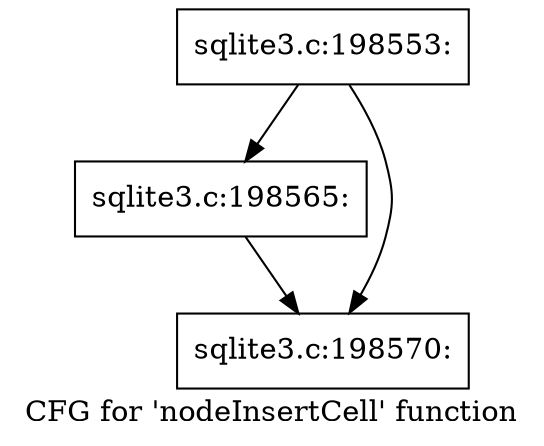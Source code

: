 digraph "CFG for 'nodeInsertCell' function" {
	label="CFG for 'nodeInsertCell' function";

	Node0x55c0fb6018e0 [shape=record,label="{sqlite3.c:198553:}"];
	Node0x55c0fb6018e0 -> Node0x55c0fb613730;
	Node0x55c0fb6018e0 -> Node0x55c0fb613780;
	Node0x55c0fb613730 [shape=record,label="{sqlite3.c:198565:}"];
	Node0x55c0fb613730 -> Node0x55c0fb613780;
	Node0x55c0fb613780 [shape=record,label="{sqlite3.c:198570:}"];
}
